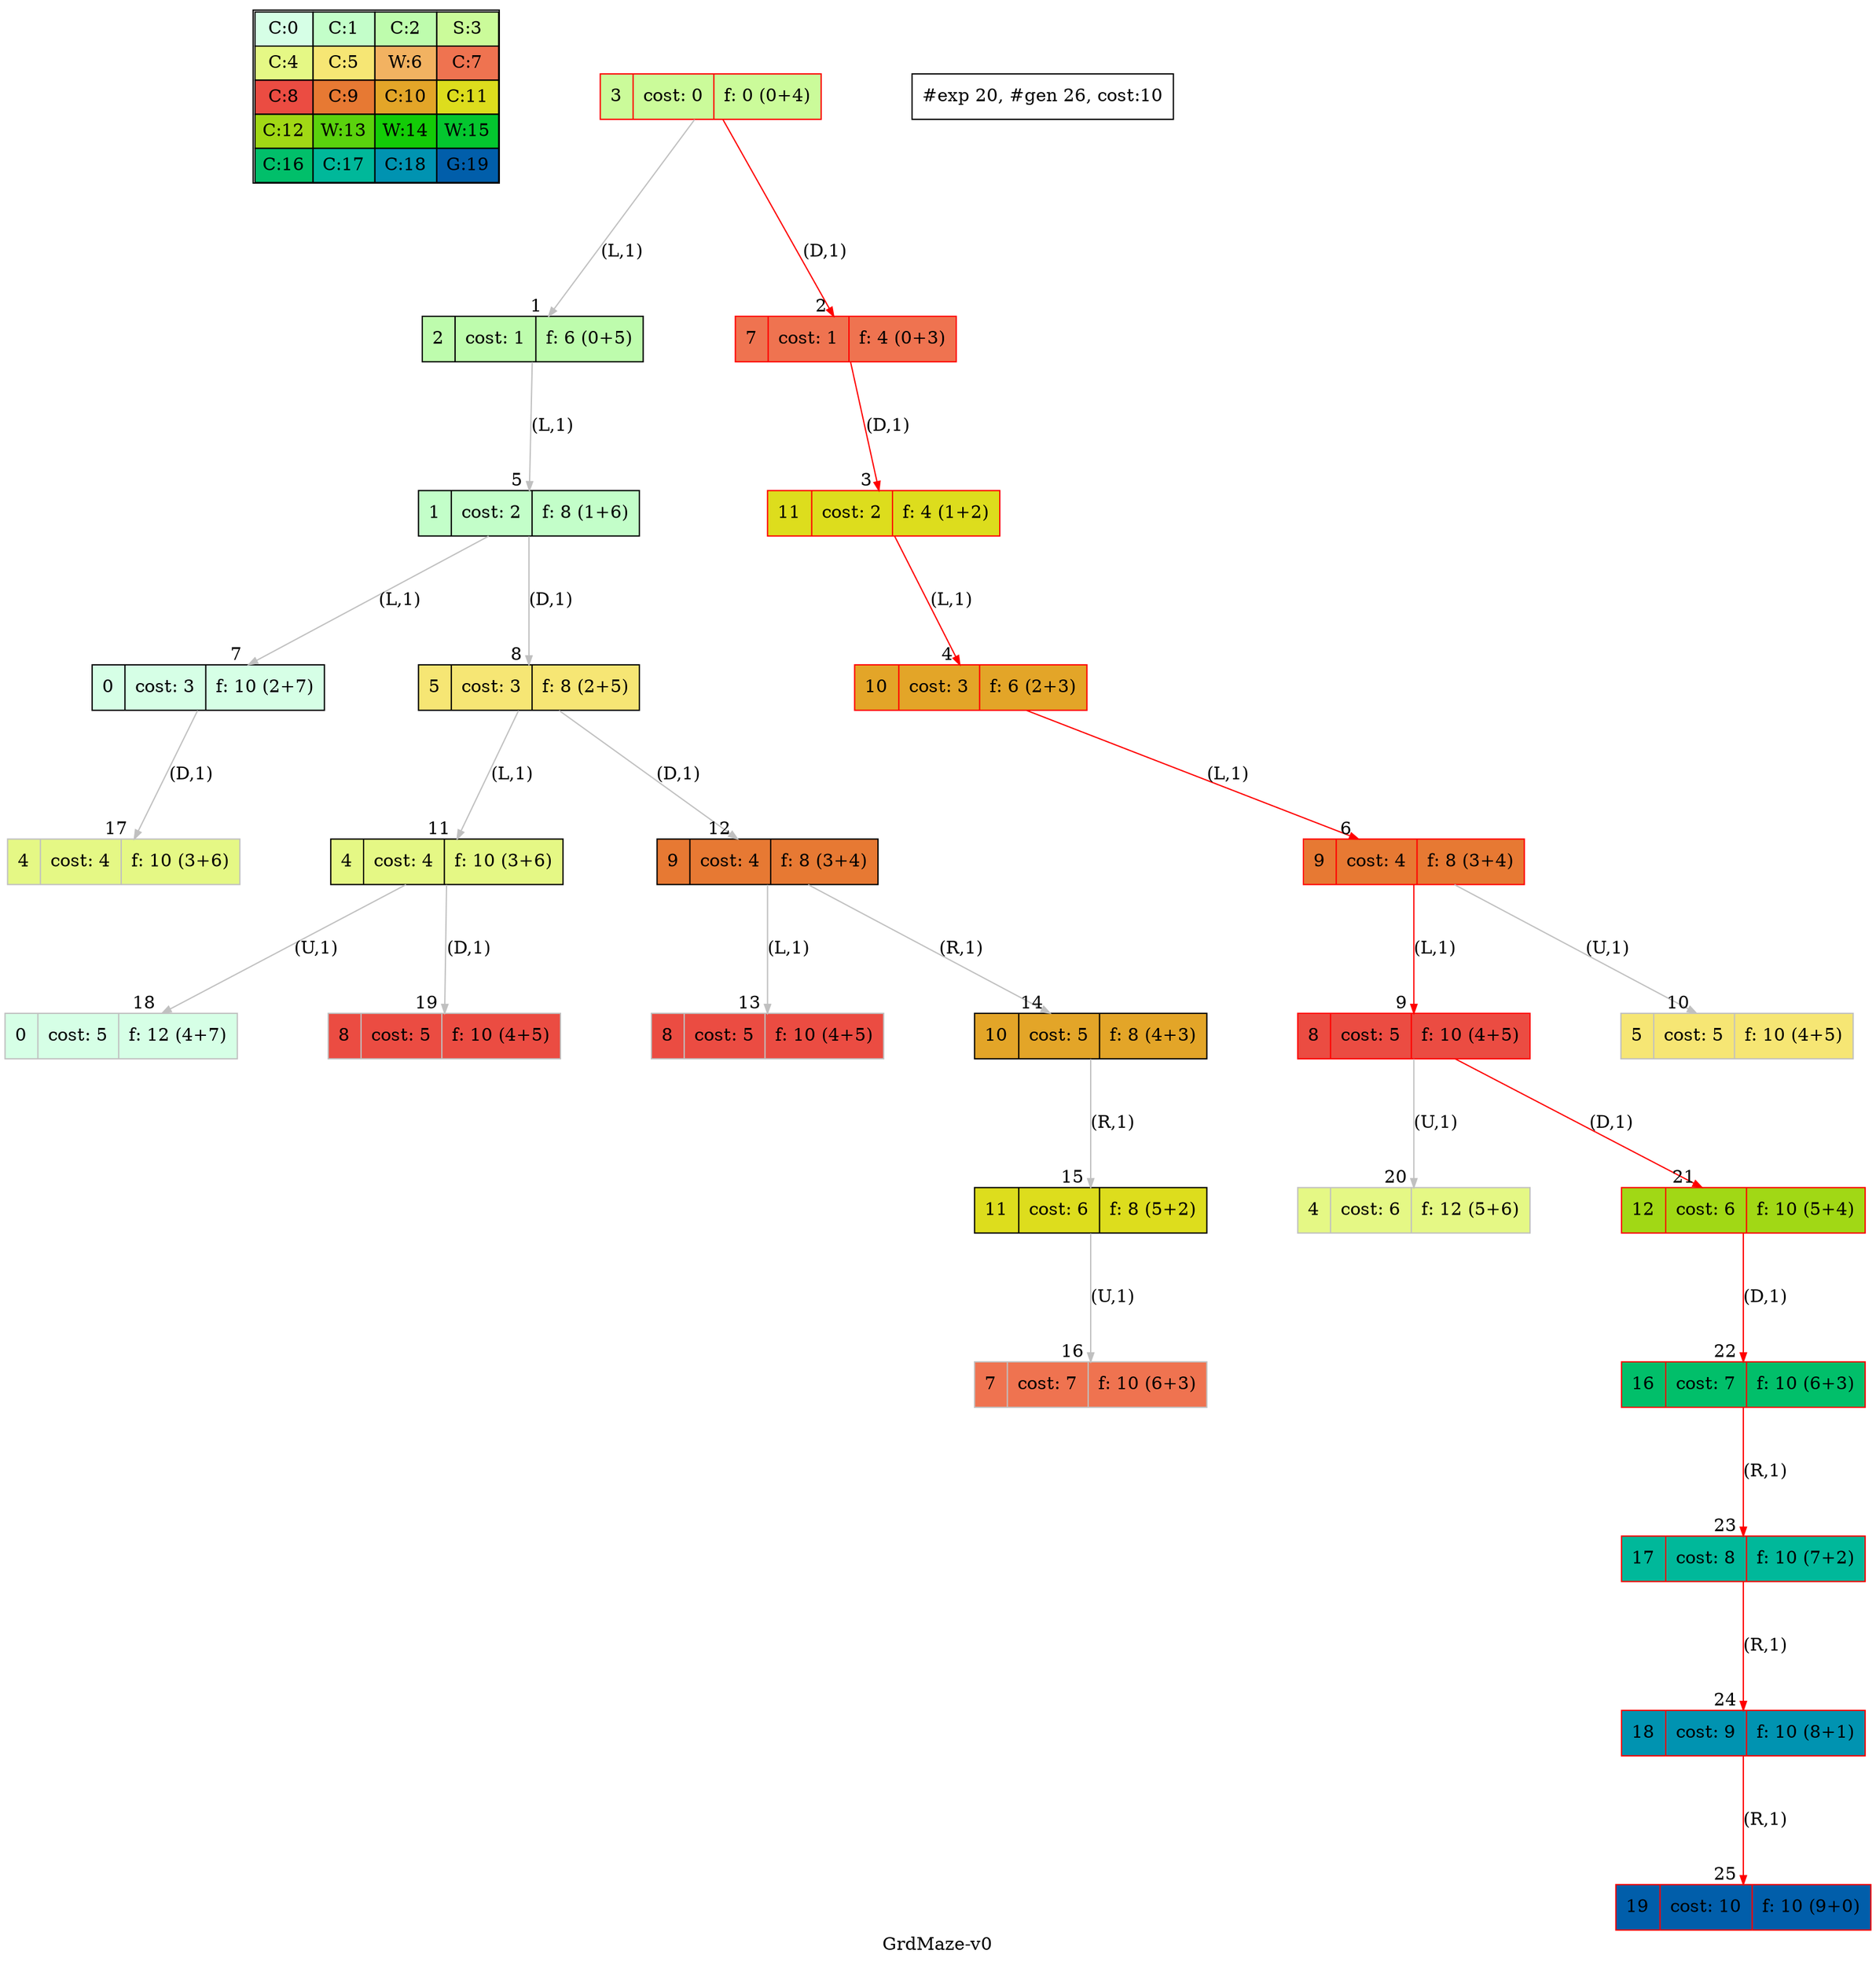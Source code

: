 digraph GrdMaze { label="GrdMaze-v0" nodesep=1 ranksep="1.2" node [shape=record] edge [arrowsize=0.7] 
subgraph MAP {label=Map;map [shape=plaintext label=<<table border="1" cellpadding="5" cellspacing="0" cellborder="1"><tr><td bgcolor="0.39803922 0.15947579 0.99679532 1.        ">C:0</td><td bgcolor="0.35098039 0.23194764 0.99315867 1.        ">C:1</td><td bgcolor="0.29607843 0.31486959 0.98720184 1.        ">C:2</td><td bgcolor="0.24901961 0.38410575 0.98063477 1.        ">S:3</td></tr><tr><td bgcolor="0.19411765 0.46220388 0.97128103 1.        ">C:4</td><td bgcolor="0.14705882 0.52643216 0.96182564 1.        ">C:5</td><td bgcolor="0.09215686 0.59770746 0.94913494 1.        ">W:6</td><td bgcolor="0.0372549  0.66454018 0.93467977 1.        ">C:7</td></tr><tr><td bgcolor="0.00980392 0.71791192 0.92090552 1.        ">C:8</td><td bgcolor="0.06470588 0.77520398 0.9032472  1.        ">C:9</td><td bgcolor="0.11176471 0.81974048 0.88677369 1.        ">C:10</td><td bgcolor="0.16666667 0.8660254  0.8660254  1.        ">C:11</td></tr><tr><td bgcolor="0.21372549 0.9005867  0.84695821 1.        ">C:12</td><td bgcolor="0.26862745 0.93467977 0.82325295 1.        ">W:13</td><td bgcolor="0.32352941 0.96182564 0.79801723 1.        ">W:14</td><td bgcolor="0.37058824 0.97940977 0.77520398 1.        ">W:15</td></tr><tr><td bgcolor="0.4254902  0.99315867 0.74725253 1.        ">C:16</td><td bgcolor="0.47254902 0.99907048 0.72218645 1.        ">C:17</td><td bgcolor="0.52745098 0.99907048 0.69169844 1.        ">C:18</td><td bgcolor="0.5745098  0.99315867 0.66454018 1.        ">G:19</td></tr></table>>]} 
"0_3" [label="<f0>3 |<f1> cost: 0 |<f2> f: 0 (0+4)", style=filled color=grey fillcolor="0.24901961 0.38410575 0.98063477 1.        "];  
"0_3" [label="<f0>3 |<f1> cost: 0 |<f2> f: 0 (0+4)", style=filled color=black color=red fillcolor="0.24901961 0.38410575 0.98063477 1.        "];  "0_3.2-0" [label="<f0>2 |<f1> cost: 1 |<f2> f: 6 (0+5)", style=filled color=grey fillcolor="0.29607843 0.31486959 0.98720184 1.        "];   "0_3" -> "0_3.2-0" [label="(L,1)" headlabel=" 1 " color=grey ]; 
"0_3.7-3" [label="<f0>7 |<f1> cost: 1 |<f2> f: 4 (0+3)", style=filled color=grey color=red fillcolor="0.0372549  0.66454018 0.93467977 1.        "];   "0_3" -> "0_3.7-3" [label="(D,1)" headlabel=" 2 " color=grey color=red ]; 
"0_3.7-3" [label="<f0>7 |<f1> cost: 1 |<f2> f: 4 (0+3)", style=filled color=black color=red fillcolor="0.0372549  0.66454018 0.93467977 1.        "];  "0_3.7.11-3" [label="<f0>11 |<f1> cost: 2 |<f2> f: 4 (1+2)", style=filled color=grey color=red fillcolor="0.16666667 0.8660254  0.8660254  1.        "];   "0_3.7-3" -> "0_3.7.11-3" [label="(D,1)" headlabel=" 3 " color=grey color=red ]; 
"0_3.7.11-3" [label="<f0>11 |<f1> cost: 2 |<f2> f: 4 (1+2)", style=filled color=black color=red fillcolor="0.16666667 0.8660254  0.8660254  1.        "];  "0_3.7.11.10-0" [label="<f0>10 |<f1> cost: 3 |<f2> f: 6 (2+3)", style=filled color=grey color=red fillcolor="0.11176471 0.81974048 0.88677369 1.        "];   "0_3.7.11-3" -> "0_3.7.11.10-0" [label="(L,1)" headlabel=" 4 " color=grey color=red ]; 
"0_3.2-0" [label="<f0>2 |<f1> cost: 1 |<f2> f: 6 (0+5)", style=filled color=black fillcolor="0.29607843 0.31486959 0.98720184 1.        "];  "0_3.2.1-0" [label="<f0>1 |<f1> cost: 2 |<f2> f: 8 (1+6)", style=filled color=grey fillcolor="0.35098039 0.23194764 0.99315867 1.        "];   "0_3.2-0" -> "0_3.2.1-0" [label="(L,1)" headlabel=" 5 " color=grey ]; 
"0_3.7.11.10-0" [label="<f0>10 |<f1> cost: 3 |<f2> f: 6 (2+3)", style=filled color=black color=red fillcolor="0.11176471 0.81974048 0.88677369 1.        "];  "0_3.7.11.10.9-0" [label="<f0>9 |<f1> cost: 4 |<f2> f: 8 (3+4)", style=filled color=grey color=red fillcolor="0.06470588 0.77520398 0.9032472  1.        "];   "0_3.7.11.10-0" -> "0_3.7.11.10.9-0" [label="(L,1)" headlabel=" 6 " color=grey color=red ]; 
"0_3.2.1-0" [label="<f0>1 |<f1> cost: 2 |<f2> f: 8 (1+6)", style=filled color=black fillcolor="0.35098039 0.23194764 0.99315867 1.        "];  "0_3.2.1.0-0" [label="<f0>0 |<f1> cost: 3 |<f2> f: 10 (2+7)", style=filled color=grey fillcolor="0.39803922 0.15947579 0.99679532 1.        "];   "0_3.2.1-0" -> "0_3.2.1.0-0" [label="(L,1)" headlabel=" 7 " color=grey ]; 
"0_3.2.1.5-3" [label="<f0>5 |<f1> cost: 3 |<f2> f: 8 (2+5)", style=filled color=grey fillcolor="0.14705882 0.52643216 0.96182564 1.        "];   "0_3.2.1-0" -> "0_3.2.1.5-3" [label="(D,1)" headlabel=" 8 " color=grey ]; 
"0_3.7.11.10.9-0" [label="<f0>9 |<f1> cost: 4 |<f2> f: 8 (3+4)", style=filled color=black color=red fillcolor="0.06470588 0.77520398 0.9032472  1.        "];  "0_3.7.11.10.9.8-0" [label="<f0>8 |<f1> cost: 5 |<f2> f: 10 (4+5)", style=filled color=grey color=red fillcolor="0.00980392 0.71791192 0.92090552 1.        "];   "0_3.7.11.10.9-0" -> "0_3.7.11.10.9.8-0" [label="(L,1)" headlabel=" 9 " color=grey color=red ]; 
"0_3.7.11.10.9.5-2" [label="<f0>5 |<f1> cost: 5 |<f2> f: 10 (4+5)", style=filled color=grey fillcolor="0.14705882 0.52643216 0.96182564 1.        "];   "0_3.7.11.10.9-0" -> "0_3.7.11.10.9.5-2" [label="(U,1)" headlabel=" 10 " color=grey ]; 
"0_3.2.1.5-3" [label="<f0>5 |<f1> cost: 3 |<f2> f: 8 (2+5)", style=filled color=black fillcolor="0.14705882 0.52643216 0.96182564 1.        "];  "0_3.2.1.5.4-0" [label="<f0>4 |<f1> cost: 4 |<f2> f: 10 (3+6)", style=filled color=grey fillcolor="0.19411765 0.46220388 0.97128103 1.        "];   "0_3.2.1.5-3" -> "0_3.2.1.5.4-0" [label="(L,1)" headlabel=" 11 " color=grey ]; 
"0_3.2.1.5.9-3" [label="<f0>9 |<f1> cost: 4 |<f2> f: 8 (3+4)", style=filled color=grey fillcolor="0.06470588 0.77520398 0.9032472  1.        "];   "0_3.2.1.5-3" -> "0_3.2.1.5.9-3" [label="(D,1)" headlabel=" 12 " color=grey ]; 
"0_3.2.1.5.9-3" [label="<f0>9 |<f1> cost: 4 |<f2> f: 8 (3+4)", style=filled color=black fillcolor="0.06470588 0.77520398 0.9032472  1.        "];  "0_3.2.1.5.9.8-0" [label="<f0>8 |<f1> cost: 5 |<f2> f: 10 (4+5)", style=filled color=grey fillcolor="0.00980392 0.71791192 0.92090552 1.        "];   "0_3.2.1.5.9-3" -> "0_3.2.1.5.9.8-0" [label="(L,1)" headlabel=" 13 " color=grey ]; 
"0_3.2.1.5.9.10-1" [label="<f0>10 |<f1> cost: 5 |<f2> f: 8 (4+3)", style=filled color=grey fillcolor="0.11176471 0.81974048 0.88677369 1.        "];   "0_3.2.1.5.9-3" -> "0_3.2.1.5.9.10-1" [label="(R,1)" headlabel=" 14 " color=grey ]; 
"0_3.2.1.5.9.10-1" [label="<f0>10 |<f1> cost: 5 |<f2> f: 8 (4+3)", style=filled color=black fillcolor="0.11176471 0.81974048 0.88677369 1.        "];  "0_3.2.1.5.9.10.11-1" [label="<f0>11 |<f1> cost: 6 |<f2> f: 8 (5+2)", style=filled color=grey fillcolor="0.16666667 0.8660254  0.8660254  1.        "];   "0_3.2.1.5.9.10-1" -> "0_3.2.1.5.9.10.11-1" [label="(R,1)" headlabel=" 15 " color=grey ]; 
"0_3.2.1.5.9.10.11-1" [label="<f0>11 |<f1> cost: 6 |<f2> f: 8 (5+2)", style=filled color=black fillcolor="0.16666667 0.8660254  0.8660254  1.        "];  "0_3.2.1.5.9.10.11.7-2" [label="<f0>7 |<f1> cost: 7 |<f2> f: 10 (6+3)", style=filled color=grey fillcolor="0.0372549  0.66454018 0.93467977 1.        "];   "0_3.2.1.5.9.10.11-1" -> "0_3.2.1.5.9.10.11.7-2" [label="(U,1)" headlabel=" 16 " color=grey ]; 
"0_3.2.1.0-0" [label="<f0>0 |<f1> cost: 3 |<f2> f: 10 (2+7)", style=filled color=black fillcolor="0.39803922 0.15947579 0.99679532 1.        "];  "0_3.2.1.0.4-3" [label="<f0>4 |<f1> cost: 4 |<f2> f: 10 (3+6)", style=filled color=grey fillcolor="0.19411765 0.46220388 0.97128103 1.        "];   "0_3.2.1.0-0" -> "0_3.2.1.0.4-3" [label="(D,1)" headlabel=" 17 " color=grey ]; 
"0_3.2.1.5.4-0" [label="<f0>4 |<f1> cost: 4 |<f2> f: 10 (3+6)", style=filled color=black fillcolor="0.19411765 0.46220388 0.97128103 1.        "];  "0_3.2.1.5.4.0-2" [label="<f0>0 |<f1> cost: 5 |<f2> f: 12 (4+7)", style=filled color=grey fillcolor="0.39803922 0.15947579 0.99679532 1.        "];   "0_3.2.1.5.4-0" -> "0_3.2.1.5.4.0-2" [label="(U,1)" headlabel=" 18 " color=grey ]; 
"0_3.2.1.5.4.8-3" [label="<f0>8 |<f1> cost: 5 |<f2> f: 10 (4+5)", style=filled color=grey fillcolor="0.00980392 0.71791192 0.92090552 1.        "];   "0_3.2.1.5.4-0" -> "0_3.2.1.5.4.8-3" [label="(D,1)" headlabel=" 19 " color=grey ]; 
"0_3.7.11.10.9.8-0" [label="<f0>8 |<f1> cost: 5 |<f2> f: 10 (4+5)", style=filled color=black color=red fillcolor="0.00980392 0.71791192 0.92090552 1.        "];  "0_3.7.11.10.9.8.4-2" [label="<f0>4 |<f1> cost: 6 |<f2> f: 12 (5+6)", style=filled color=grey fillcolor="0.19411765 0.46220388 0.97128103 1.        "];   "0_3.7.11.10.9.8-0" -> "0_3.7.11.10.9.8.4-2" [label="(U,1)" headlabel=" 20 " color=grey ]; 
"0_3.7.11.10.9.8.12-3" [label="<f0>12 |<f1> cost: 6 |<f2> f: 10 (5+4)", style=filled color=grey color=red fillcolor="0.21372549 0.9005867  0.84695821 1.        "];   "0_3.7.11.10.9.8-0" -> "0_3.7.11.10.9.8.12-3" [label="(D,1)" headlabel=" 21 " color=grey color=red ]; 
"0_3.7.11.10.9.8.12-3" [label="<f0>12 |<f1> cost: 6 |<f2> f: 10 (5+4)", style=filled color=black color=red fillcolor="0.21372549 0.9005867  0.84695821 1.        "];  "0_3.7.11.10.9.8.12.16-3" [label="<f0>16 |<f1> cost: 7 |<f2> f: 10 (6+3)", style=filled color=grey color=red fillcolor="0.4254902  0.99315867 0.74725253 1.        "];   "0_3.7.11.10.9.8.12-3" -> "0_3.7.11.10.9.8.12.16-3" [label="(D,1)" headlabel=" 22 " color=grey color=red ]; 
"0_3.7.11.10.9.8.12.16-3" [label="<f0>16 |<f1> cost: 7 |<f2> f: 10 (6+3)", style=filled color=black color=red fillcolor="0.4254902  0.99315867 0.74725253 1.        "];  "0_3.7.11.10.9.8.12.16.17-1" [label="<f0>17 |<f1> cost: 8 |<f2> f: 10 (7+2)", style=filled color=grey color=red fillcolor="0.47254902 0.99907048 0.72218645 1.        "];   "0_3.7.11.10.9.8.12.16-3" -> "0_3.7.11.10.9.8.12.16.17-1" [label="(R,1)" headlabel=" 23 " color=grey color=red ]; 
"0_3.7.11.10.9.8.12.16.17-1" [label="<f0>17 |<f1> cost: 8 |<f2> f: 10 (7+2)", style=filled color=black color=red fillcolor="0.47254902 0.99907048 0.72218645 1.        "];  "0_3.7.11.10.9.8.12.16.17.18-1" [label="<f0>18 |<f1> cost: 9 |<f2> f: 10 (8+1)", style=filled color=grey color=red fillcolor="0.52745098 0.99907048 0.69169844 1.        "];   "0_3.7.11.10.9.8.12.16.17-1" -> "0_3.7.11.10.9.8.12.16.17.18-1" [label="(R,1)" headlabel=" 24 " color=grey color=red ]; 
"0_3.7.11.10.9.8.12.16.17.18-1" [label="<f0>18 |<f1> cost: 9 |<f2> f: 10 (8+1)", style=filled color=black color=red fillcolor="0.52745098 0.99907048 0.69169844 1.        "];  "0_3.7.11.10.9.8.12.16.17.18.19-1" [label="<f0>19 |<f1> cost: 10 |<f2> f: 10 (9+0)", style=filled color=black color=red fillcolor="0.5745098  0.99315867 0.66454018 1.        "]; /*GOALSTATE*/  "0_3.7.11.10.9.8.12.16.17.18-1" -> "0_3.7.11.10.9.8.12.16.17.18.19-1" [label="(R,1)" headlabel=" 25 " color=grey color=red ];
"#exp 20, #gen 26, cost:10" [ shape=box ]; }
